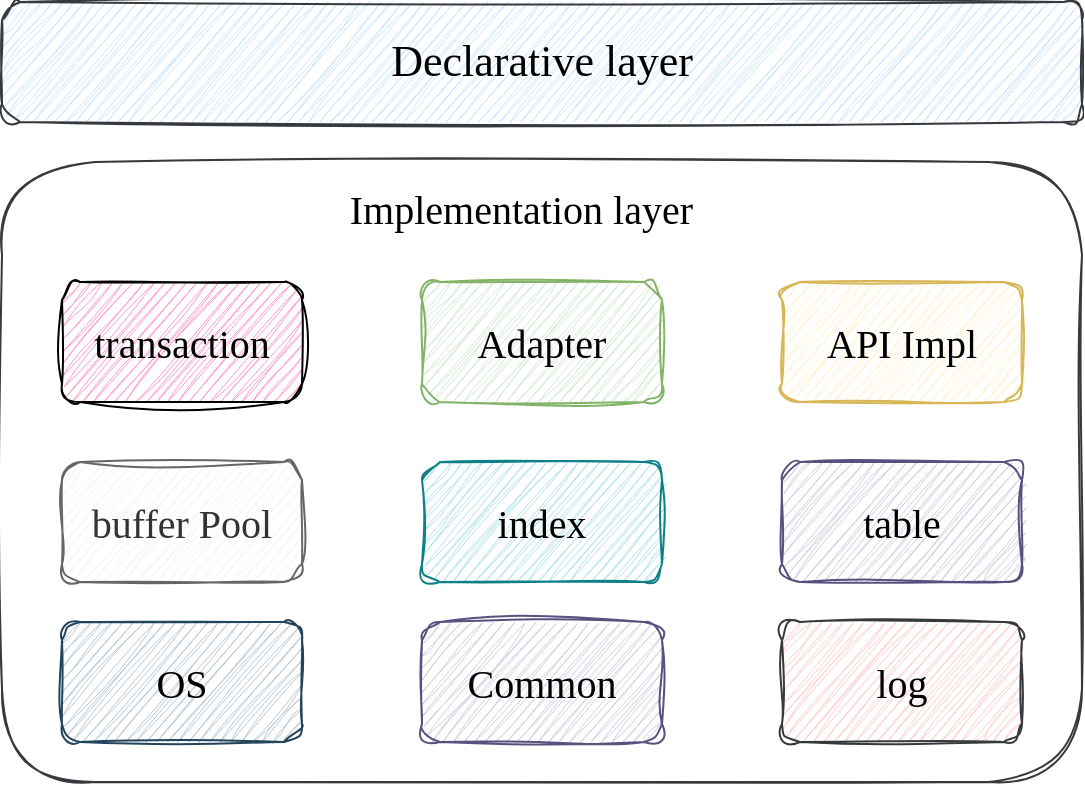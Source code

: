 <mxfile version="27.0.8" pages="2">
  <diagram name="第 1 页" id="_Jd9BShF9BBfb07B74uf">
    <mxGraphModel dx="1262" dy="680" grid="1" gridSize="10" guides="1" tooltips="1" connect="1" arrows="1" fold="1" page="1" pageScale="1" pageWidth="827" pageHeight="1169" math="0" shadow="0">
      <root>
        <mxCell id="0" />
        <mxCell id="1" parent="0" />
        <mxCell id="AqBexKZJz4OAB5bxrRr2-1" value="" style="rounded=1;whiteSpace=wrap;html=1;sketch=1;hachureGap=4;jiggle=2;curveFitting=1;fontFamily=Architects Daughter;fontSource=https%3A%2F%2Ffonts.googleapis.com%2Fcss%3Ffamily%3DArchitects%2BDaughter;fillColor=none;strokeColor=#36393d;" parent="1" vertex="1">
          <mxGeometry x="144" y="790" width="540" height="310" as="geometry" />
        </mxCell>
        <mxCell id="AqBexKZJz4OAB5bxrRr2-3" value="&lt;font face=&quot;Comic Sans MS&quot; style=&quot;font-size: 20px;&quot;&gt;OS&lt;/font&gt;" style="rounded=1;whiteSpace=wrap;html=1;sketch=1;hachureGap=4;jiggle=2;curveFitting=1;fontFamily=Architects Daughter;fontSource=https%3A%2F%2Ffonts.googleapis.com%2Fcss%3Ffamily%3DArchitects%2BDaughter;fillColor=#bac8d3;strokeColor=#23445d;" parent="1" vertex="1">
          <mxGeometry x="174" y="1020" width="120" height="60" as="geometry" />
        </mxCell>
        <mxCell id="AqBexKZJz4OAB5bxrRr2-4" value="&lt;font face=&quot;Comic Sans MS&quot; style=&quot;font-size: 20px;&quot;&gt;Common&lt;/font&gt;" style="rounded=1;whiteSpace=wrap;html=1;sketch=1;hachureGap=4;jiggle=2;curveFitting=1;fontFamily=Architects Daughter;fontSource=https%3A%2F%2Ffonts.googleapis.com%2Fcss%3Ffamily%3DArchitects%2BDaughter;fillColor=#d0cee2;strokeColor=#56517e;" parent="1" vertex="1">
          <mxGeometry x="354" y="1020" width="120" height="60" as="geometry" />
        </mxCell>
        <mxCell id="AqBexKZJz4OAB5bxrRr2-5" value="&lt;font face=&quot;Comic Sans MS&quot; style=&quot;font-size: 20px;&quot;&gt;buffer Pool&lt;/font&gt;" style="rounded=1;whiteSpace=wrap;html=1;sketch=1;hachureGap=4;jiggle=2;curveFitting=1;fontFamily=Architects Daughter;fontSource=https%3A%2F%2Ffonts.googleapis.com%2Fcss%3Ffamily%3DArchitects%2BDaughter;fillColor=#f5f5f5;fontColor=#333333;strokeColor=#666666;" parent="1" vertex="1">
          <mxGeometry x="174" y="940" width="120" height="60" as="geometry" />
        </mxCell>
        <mxCell id="AqBexKZJz4OAB5bxrRr2-6" value="&lt;font face=&quot;Comic Sans MS&quot; style=&quot;font-size: 20px;&quot;&gt;API Impl&lt;/font&gt;" style="rounded=1;whiteSpace=wrap;html=1;sketch=1;hachureGap=4;jiggle=2;curveFitting=1;fontFamily=Architects Daughter;fontSource=https%3A%2F%2Ffonts.googleapis.com%2Fcss%3Ffamily%3DArchitects%2BDaughter;fillColor=#fff2cc;strokeColor=#d6b656;" parent="1" vertex="1">
          <mxGeometry x="534" y="850" width="120" height="60" as="geometry" />
        </mxCell>
        <mxCell id="AqBexKZJz4OAB5bxrRr2-7" value="&lt;font face=&quot;Comic Sans MS&quot; style=&quot;font-size: 20px;&quot;&gt;index&lt;/font&gt;" style="rounded=1;whiteSpace=wrap;html=1;sketch=1;hachureGap=4;jiggle=2;curveFitting=1;fontFamily=Architects Daughter;fontSource=https%3A%2F%2Ffonts.googleapis.com%2Fcss%3Ffamily%3DArchitects%2BDaughter;fillColor=#b0e3e6;strokeColor=#0e8088;" parent="1" vertex="1">
          <mxGeometry x="354" y="940" width="120" height="60" as="geometry" />
        </mxCell>
        <mxCell id="AqBexKZJz4OAB5bxrRr2-8" value="&lt;font face=&quot;Comic Sans MS&quot; style=&quot;font-size: 20px;&quot;&gt;table&lt;/font&gt;" style="rounded=1;whiteSpace=wrap;html=1;sketch=1;hachureGap=4;jiggle=2;curveFitting=1;fontFamily=Architects Daughter;fontSource=https%3A%2F%2Ffonts.googleapis.com%2Fcss%3Ffamily%3DArchitects%2BDaughter;fillColor=#d0cee2;strokeColor=#56517e;" parent="1" vertex="1">
          <mxGeometry x="534" y="940" width="120" height="60" as="geometry" />
        </mxCell>
        <mxCell id="AqBexKZJz4OAB5bxrRr2-10" value="&lt;font face=&quot;Comic Sans MS&quot; style=&quot;font-size: 20px;&quot;&gt;transaction&lt;/font&gt;" style="rounded=1;whiteSpace=wrap;html=1;sketch=1;hachureGap=4;jiggle=2;curveFitting=1;fontFamily=Architects Daughter;fontSource=https%3A%2F%2Ffonts.googleapis.com%2Fcss%3Ffamily%3DArchitects%2BDaughter;fillColor=#FF99CC;" parent="1" vertex="1">
          <mxGeometry x="174" y="850" width="120" height="60" as="geometry" />
        </mxCell>
        <mxCell id="AqBexKZJz4OAB5bxrRr2-11" value="&lt;font face=&quot;Comic Sans MS&quot; style=&quot;font-size: 20px;&quot;&gt;Adapter&lt;/font&gt;" style="rounded=1;whiteSpace=wrap;html=1;sketch=1;hachureGap=4;jiggle=2;curveFitting=1;fontFamily=Architects Daughter;fontSource=https%3A%2F%2Ffonts.googleapis.com%2Fcss%3Ffamily%3DArchitects%2BDaughter;fillColor=#d5e8d4;strokeColor=#82b366;" parent="1" vertex="1">
          <mxGeometry x="354" y="850" width="120" height="60" as="geometry" />
        </mxCell>
        <mxCell id="AqBexKZJz4OAB5bxrRr2-13" value="&lt;span&gt;&lt;font face=&quot;Comic Sans MS&quot; style=&quot;color: rgb(0, 0, 0); font-size: 22px;&quot;&gt;&lt;span style=&quot;text-align: left; white-space-collapse: preserve;&quot;&gt;Declarative layer&lt;/span&gt;&lt;/font&gt;&lt;/span&gt;" style="rounded=1;whiteSpace=wrap;html=1;sketch=1;hachureGap=4;jiggle=2;curveFitting=1;fontFamily=Architects Daughter;fontSource=https%3A%2F%2Ffonts.googleapis.com%2Fcss%3Ffamily%3DArchitects%2BDaughter;fillColor=#cce5ff;strokeColor=#36393d;" parent="1" vertex="1">
          <mxGeometry x="144" y="710" width="540" height="60" as="geometry" />
        </mxCell>
        <mxCell id="AqBexKZJz4OAB5bxrRr2-15" value="&lt;font face=&quot;Comic Sans MS&quot; style=&quot;font-size: 20px;&quot;&gt;log&lt;/font&gt;" style="rounded=1;whiteSpace=wrap;html=1;sketch=1;hachureGap=4;jiggle=2;curveFitting=1;fontFamily=Architects Daughter;fontSource=https%3A%2F%2Ffonts.googleapis.com%2Fcss%3Ffamily%3DArchitects%2BDaughter;fillColor=#ffcccc;strokeColor=#36393d;" parent="1" vertex="1">
          <mxGeometry x="534" y="1020" width="120" height="60" as="geometry" />
        </mxCell>
        <mxCell id="AqBexKZJz4OAB5bxrRr2-17" value="&lt;div style=&quot;overflow: hidden; position: relative; outline: 0px;&quot; role=&quot;text&quot; tabindex=&quot;0&quot; id=&quot;tw-target-text-container&quot; class=&quot;tw-ta-container F0azHf tw-nfl&quot;&gt;&lt;pre style=&quot;line-height: 36px; background-color: transparent; border: none; padding: 2px 0.14em 2px 0px; position: relative; margin-top: -2px; margin-bottom: -2px; resize: none; overflow: hidden; text-align: left; width: 270px; text-wrap: wrap; overflow-wrap: break-word;&quot; aria-label=&quot;译文：Implementation layer&quot; dir=&quot;ltr&quot; data-ved=&quot;2ahUKEwiBxdPS1oiLAxUbI0QIHVDmNlwQ3ewLegQICxAU&quot; id=&quot;tw-target-text&quot; data-placeholder=&quot;翻译&quot; class=&quot;tw-data-text tw-text-large tw-ta&quot;&gt;&lt;span style=&quot;&quot; lang=&quot;en&quot; class=&quot;Y2IQFc&quot;&gt;&lt;font face=&quot;Comic Sans MS&quot; style=&quot;font-size: 20px;&quot;&gt;Implementation layer&lt;/font&gt;&lt;/span&gt;&lt;/pre&gt;&lt;/div&gt;&lt;div style=&quot;overflow: hidden; position: relative; outline: 0px;&quot; role=&quot;text&quot; tabindex=&quot;0&quot; id=&quot;tw-target-rmn-container&quot; class=&quot;tw-target-rmn tw-ta-container F0azHf tw-nfl&quot;&gt;&lt;pre style=&quot;background-color: transparent; border: none; padding: 0px 0.14em 0px 0px; position: relative; margin-top: 0px; margin-bottom: 0px; resize: none; font-family: inherit; overflow: hidden; text-align: left; width: 270px; text-wrap: wrap; overflow-wrap: break-word; font-size: 16px; line-height: 24px;&quot; dir=&quot;ltr&quot; id=&quot;tw-target-rmn&quot; data-placeholder=&quot;&quot; class=&quot;tw-data-placeholder tw-text-small tw-ta&quot;&gt;&lt;span class=&quot;Y2IQFc&quot;&gt;&lt;/span&gt;&lt;/pre&gt;&lt;/div&gt;&lt;div style=&quot;display: flex; justify-content: space-between; width: 302px; position: absolute; bottom: 0px; left: 0px; height: 48px;&quot; class=&quot;iYB33c&quot;&gt;&lt;div style=&quot;display: flex; margin: 10px 11px 0px auto; color: rgb(232, 232, 232); font-family: Arial, sans-serif; font-size: 0px; text-align: start; background-color: rgb(48, 49, 52);&quot; class=&quot;dlJLJe&quot;&gt;&lt;div style=&quot;visibility: hidden; position: relative;&quot; data-ved=&quot;2ahUKEwiBxdPS1oiLAxUbI0QIHVDmNlwQz_AEegQICxAV&quot; data-cviv=&quot;false&quot;&gt;&lt;span style=&quot;cursor: pointer; outline: 0px; display: inline-block;&quot; tabindex=&quot;0&quot; role=&quot;button&quot; data-width=&quot;0&quot; data-theme=&quot;0&quot; data-hover-open-delay=&quot;500&quot; data-hover-hide-delay=&quot;1000&quot; data-extra-container-classes=&quot;tw-verified-tooltip&quot; class=&quot;c5aZPb&quot;&gt;&lt;div style=&quot;opacity: 0.74; color: var(--COEmY); font-size: 12px; font-style: italic; min-width: 26px; margin: -11px; padding: 11px;&quot; class=&quot;U9URNb&quot;&gt;&lt;img style=&quot;display: block; border: 0px; position: relative; padding-top: 3px;&quot; data-atf=&quot;0&quot; data-csiid=&quot;7IyQZ4GfI5vGkPIP0Mzb4QU_5&quot; alt=&quot;“已经过社区验证”图标&quot; width=&quot;16&quot; height=&quot;16&quot; class=&quot;YQ4gaf zr758c wA1Bge&quot; src=&quot;data:image/png;base64,iVBORw0KGgoAAAANSUhEUgAAABQAAAAUCAQAAAAngNWGAAABDUlEQVR4AYXRgUZDYRjH4TegFTKgpEqiFJgoWAoMEQGBgBboChaaAKxLKAhAhQqAdAmpBIQolkCFqp2nITvNKXuA7+/Hhzey5OWjE4Nq3rzY1f9/NGHPB549492+8Ww060iCS2XdctZdI3GsECmb+HJoIX6x6EgDm+lURTH+YB7V9nAqE5WNme4YKuOiY6iMe6PaQxUUIuTbswgFVNJwA8sO3Bn6yR6bWZMSNtJwDtuWfHpQxaPx9C9zadil7jrCigbq6UXceNIVKTWUIqypm2ytJdTiNyNeXclF6GttOVfeDEc7qzjR23r3OMFqZKng1kw0mXGLrfibHTScOZWgGv9TdC6ROFeMTgwYiIxvJzMRWQbeGZUAAAAASUVORK5CYII=&quot; id=&quot;dimg_7IyQZ4GfI5vGkPIP0Mzb4QU_3&quot;&gt;&lt;span style=&quot;display: inline-block; height: 26px; line-height: 26px; word-break: break-all;&quot; class=&quot;nlMhfd&quot;&gt;&lt;/span&gt;&lt;/div&gt;&lt;/span&gt;&lt;/div&gt;&lt;/div&gt;&lt;/div&gt;" style="text;html=1;align=center;verticalAlign=middle;whiteSpace=wrap;rounded=0;fontFamily=Architects Daughter;fontSource=https%3A%2F%2Ffonts.googleapis.com%2Fcss%3Ffamily%3DArchitects%2BDaughter;" parent="1" vertex="1">
          <mxGeometry x="384" y="800" width="140" height="30" as="geometry" />
        </mxCell>
      </root>
    </mxGraphModel>
  </diagram>
  <diagram id="WW6Nb2nPPJlGDZLNhdGz" name="第 2 页">
    <mxGraphModel dx="1262" dy="680" grid="1" gridSize="10" guides="1" tooltips="1" connect="1" arrows="1" fold="1" page="1" pageScale="1" pageWidth="827" pageHeight="1169" math="0" shadow="0">
      <root>
        <mxCell id="0" />
        <mxCell id="1" parent="0" />
        <mxCell id="BvBUVjAcFYXAKA0jMEyu-1" value="" style="rounded=1;whiteSpace=wrap;html=1;hachureGap=4;fontFamily=Architects Daughter;fontSource=https%3A%2F%2Ffonts.googleapis.com%2Fcss%3Ffamily%3DArchitects%2BDaughter;fillColor=none;strokeColor=#36393d;" vertex="1" parent="1">
          <mxGeometry x="130" y="550" width="540" height="310" as="geometry" />
        </mxCell>
        <mxCell id="BvBUVjAcFYXAKA0jMEyu-2" value="&lt;font face=&quot;Comic Sans MS&quot; style=&quot;font-size: 20px;&quot;&gt;OS&lt;/font&gt;" style="rounded=1;whiteSpace=wrap;html=1;hachureGap=4;fontFamily=Architects Daughter;fontSource=https%3A%2F%2Ffonts.googleapis.com%2Fcss%3Ffamily%3DArchitects%2BDaughter;fillColor=#bac8d3;strokeColor=#23445d;" vertex="1" parent="1">
          <mxGeometry x="160" y="780" width="120" height="60" as="geometry" />
        </mxCell>
        <mxCell id="BvBUVjAcFYXAKA0jMEyu-3" value="&lt;font face=&quot;Comic Sans MS&quot; style=&quot;font-size: 20px;&quot;&gt;Common&lt;/font&gt;" style="rounded=1;whiteSpace=wrap;html=1;hachureGap=4;fontFamily=Architects Daughter;fontSource=https%3A%2F%2Ffonts.googleapis.com%2Fcss%3Ffamily%3DArchitects%2BDaughter;fillColor=#d0cee2;strokeColor=#56517e;" vertex="1" parent="1">
          <mxGeometry x="340" y="780" width="120" height="60" as="geometry" />
        </mxCell>
        <mxCell id="BvBUVjAcFYXAKA0jMEyu-4" value="&lt;font face=&quot;Comic Sans MS&quot; style=&quot;font-size: 20px;&quot;&gt;buffer Pool&lt;/font&gt;" style="rounded=1;whiteSpace=wrap;html=1;hachureGap=4;fontFamily=Architects Daughter;fontSource=https%3A%2F%2Ffonts.googleapis.com%2Fcss%3Ffamily%3DArchitects%2BDaughter;fillColor=#f5f5f5;fontColor=#333333;strokeColor=#666666;" vertex="1" parent="1">
          <mxGeometry x="160" y="700" width="120" height="60" as="geometry" />
        </mxCell>
        <mxCell id="BvBUVjAcFYXAKA0jMEyu-5" value="&lt;font face=&quot;Comic Sans MS&quot; style=&quot;font-size: 20px;&quot;&gt;API Impl&lt;/font&gt;" style="rounded=1;whiteSpace=wrap;html=1;hachureGap=4;fontFamily=Architects Daughter;fontSource=https%3A%2F%2Ffonts.googleapis.com%2Fcss%3Ffamily%3DArchitects%2BDaughter;fillColor=#fff2cc;strokeColor=#d6b656;" vertex="1" parent="1">
          <mxGeometry x="520" y="610" width="120" height="60" as="geometry" />
        </mxCell>
        <mxCell id="BvBUVjAcFYXAKA0jMEyu-6" value="&lt;font face=&quot;Comic Sans MS&quot; style=&quot;font-size: 20px;&quot;&gt;index&lt;/font&gt;" style="rounded=1;whiteSpace=wrap;html=1;hachureGap=4;fontFamily=Architects Daughter;fontSource=https%3A%2F%2Ffonts.googleapis.com%2Fcss%3Ffamily%3DArchitects%2BDaughter;fillColor=#b0e3e6;strokeColor=#0e8088;" vertex="1" parent="1">
          <mxGeometry x="340" y="700" width="120" height="60" as="geometry" />
        </mxCell>
        <mxCell id="BvBUVjAcFYXAKA0jMEyu-7" value="&lt;font face=&quot;Comic Sans MS&quot; style=&quot;font-size: 20px;&quot;&gt;table&lt;/font&gt;" style="rounded=1;whiteSpace=wrap;html=1;hachureGap=4;fontFamily=Architects Daughter;fontSource=https%3A%2F%2Ffonts.googleapis.com%2Fcss%3Ffamily%3DArchitects%2BDaughter;fillColor=#d0cee2;strokeColor=#56517e;" vertex="1" parent="1">
          <mxGeometry x="520" y="700" width="120" height="60" as="geometry" />
        </mxCell>
        <mxCell id="BvBUVjAcFYXAKA0jMEyu-8" value="&lt;font face=&quot;Comic Sans MS&quot; style=&quot;font-size: 20px;&quot;&gt;transaction&lt;/font&gt;" style="rounded=1;whiteSpace=wrap;html=1;hachureGap=4;fontFamily=Architects Daughter;fontSource=https%3A%2F%2Ffonts.googleapis.com%2Fcss%3Ffamily%3DArchitects%2BDaughter;fillColor=#FF99CC;" vertex="1" parent="1">
          <mxGeometry x="160" y="610" width="120" height="60" as="geometry" />
        </mxCell>
        <mxCell id="BvBUVjAcFYXAKA0jMEyu-9" value="&lt;font face=&quot;Comic Sans MS&quot; style=&quot;font-size: 20px;&quot;&gt;Adapter&lt;/font&gt;" style="rounded=1;whiteSpace=wrap;html=1;hachureGap=4;fontFamily=Architects Daughter;fontSource=https%3A%2F%2Ffonts.googleapis.com%2Fcss%3Ffamily%3DArchitects%2BDaughter;fillColor=#d5e8d4;strokeColor=#82b366;" vertex="1" parent="1">
          <mxGeometry x="340" y="610" width="120" height="60" as="geometry" />
        </mxCell>
        <mxCell id="BvBUVjAcFYXAKA0jMEyu-10" value="&lt;span&gt;&lt;font face=&quot;Comic Sans MS&quot; style=&quot;color: rgb(0, 0, 0); font-size: 22px;&quot;&gt;&lt;span style=&quot;text-align: left; white-space-collapse: preserve;&quot;&gt;Declarative layer&lt;/span&gt;&lt;/font&gt;&lt;/span&gt;" style="rounded=1;whiteSpace=wrap;html=1;hachureGap=4;fontFamily=Architects Daughter;fontSource=https%3A%2F%2Ffonts.googleapis.com%2Fcss%3Ffamily%3DArchitects%2BDaughter;fillColor=#cce5ff;strokeColor=#36393d;" vertex="1" parent="1">
          <mxGeometry x="130" y="470" width="540" height="60" as="geometry" />
        </mxCell>
        <mxCell id="BvBUVjAcFYXAKA0jMEyu-11" value="&lt;font face=&quot;Comic Sans MS&quot; style=&quot;font-size: 20px;&quot;&gt;log&lt;/font&gt;" style="rounded=1;whiteSpace=wrap;html=1;hachureGap=4;fontFamily=Architects Daughter;fontSource=https%3A%2F%2Ffonts.googleapis.com%2Fcss%3Ffamily%3DArchitects%2BDaughter;fillColor=#ffcccc;strokeColor=#36393d;" vertex="1" parent="1">
          <mxGeometry x="520" y="780" width="120" height="60" as="geometry" />
        </mxCell>
        <mxCell id="BvBUVjAcFYXAKA0jMEyu-12" value="&lt;div style=&quot;overflow: hidden; position: relative; outline: 0px;&quot; role=&quot;text&quot; tabindex=&quot;0&quot; id=&quot;tw-target-text-container&quot; class=&quot;tw-ta-container F0azHf tw-nfl&quot;&gt;&lt;pre style=&quot;line-height: 36px; background-color: transparent; border: none; padding: 2px 0.14em 2px 0px; position: relative; margin-top: -2px; margin-bottom: -2px; resize: none; overflow: hidden; text-align: left; width: 270px; text-wrap: wrap; overflow-wrap: break-word;&quot; aria-label=&quot;译文：Implementation layer&quot; dir=&quot;ltr&quot; data-ved=&quot;2ahUKEwiBxdPS1oiLAxUbI0QIHVDmNlwQ3ewLegQICxAU&quot; id=&quot;tw-target-text&quot; data-placeholder=&quot;翻译&quot; class=&quot;tw-data-text tw-text-large tw-ta&quot;&gt;&lt;span style=&quot;&quot; lang=&quot;en&quot; class=&quot;Y2IQFc&quot;&gt;&lt;font face=&quot;Comic Sans MS&quot; style=&quot;font-size: 20px;&quot;&gt;Implementation layer&lt;/font&gt;&lt;/span&gt;&lt;/pre&gt;&lt;/div&gt;&lt;div style=&quot;overflow: hidden; position: relative; outline: 0px;&quot; role=&quot;text&quot; tabindex=&quot;0&quot; id=&quot;tw-target-rmn-container&quot; class=&quot;tw-target-rmn tw-ta-container F0azHf tw-nfl&quot;&gt;&lt;pre style=&quot;background-color: transparent; border: none; padding: 0px 0.14em 0px 0px; position: relative; margin-top: 0px; margin-bottom: 0px; resize: none; font-family: inherit; overflow: hidden; text-align: left; width: 270px; text-wrap: wrap; overflow-wrap: break-word; font-size: 16px; line-height: 24px;&quot; dir=&quot;ltr&quot; id=&quot;tw-target-rmn&quot; data-placeholder=&quot;&quot; class=&quot;tw-data-placeholder tw-text-small tw-ta&quot;&gt;&lt;span class=&quot;Y2IQFc&quot;&gt;&lt;/span&gt;&lt;/pre&gt;&lt;/div&gt;&lt;div style=&quot;display: flex; justify-content: space-between; width: 302px; position: absolute; bottom: 0px; left: 0px; height: 48px;&quot; class=&quot;iYB33c&quot;&gt;&lt;div style=&quot;display: flex; margin: 10px 11px 0px auto; color: rgb(232, 232, 232); font-family: Arial, sans-serif; font-size: 0px; text-align: start; background-color: rgb(48, 49, 52);&quot; class=&quot;dlJLJe&quot;&gt;&lt;div style=&quot;visibility: hidden; position: relative;&quot; data-ved=&quot;2ahUKEwiBxdPS1oiLAxUbI0QIHVDmNlwQz_AEegQICxAV&quot; data-cviv=&quot;false&quot;&gt;&lt;span style=&quot;cursor: pointer; outline: 0px; display: inline-block;&quot; tabindex=&quot;0&quot; role=&quot;button&quot; data-width=&quot;0&quot; data-theme=&quot;0&quot; data-hover-open-delay=&quot;500&quot; data-hover-hide-delay=&quot;1000&quot; data-extra-container-classes=&quot;tw-verified-tooltip&quot; class=&quot;c5aZPb&quot;&gt;&lt;div style=&quot;opacity: 0.74; color: var(--COEmY); font-size: 12px; font-style: italic; min-width: 26px; margin: -11px; padding: 11px;&quot; class=&quot;U9URNb&quot;&gt;&lt;img style=&quot;display: block; border: 0px; position: relative; padding-top: 3px;&quot; data-atf=&quot;0&quot; data-csiid=&quot;7IyQZ4GfI5vGkPIP0Mzb4QU_5&quot; alt=&quot;“已经过社区验证”图标&quot; width=&quot;16&quot; height=&quot;16&quot; class=&quot;YQ4gaf zr758c wA1Bge&quot; src=&quot;data:image/png;base64,iVBORw0KGgoAAAANSUhEUgAAABQAAAAUCAQAAAAngNWGAAABDUlEQVR4AYXRgUZDYRjH4TegFTKgpEqiFJgoWAoMEQGBgBboChaaAKxLKAhAhQqAdAmpBIQolkCFqp2nITvNKXuA7+/Hhzey5OWjE4Nq3rzY1f9/NGHPB549492+8Ww060iCS2XdctZdI3GsECmb+HJoIX6x6EgDm+lURTH+YB7V9nAqE5WNme4YKuOiY6iMe6PaQxUUIuTbswgFVNJwA8sO3Bn6yR6bWZMSNtJwDtuWfHpQxaPx9C9zadil7jrCigbq6UXceNIVKTWUIqypm2ytJdTiNyNeXclF6GttOVfeDEc7qzjR23r3OMFqZKng1kw0mXGLrfibHTScOZWgGv9TdC6ROFeMTgwYiIxvJzMRWQbeGZUAAAAASUVORK5CYII=&quot; id=&quot;dimg_7IyQZ4GfI5vGkPIP0Mzb4QU_3&quot;&gt;&lt;span style=&quot;display: inline-block; height: 26px; line-height: 26px; word-break: break-all;&quot; class=&quot;nlMhfd&quot;&gt;&lt;/span&gt;&lt;/div&gt;&lt;/span&gt;&lt;/div&gt;&lt;/div&gt;&lt;/div&gt;" style="text;html=1;align=center;verticalAlign=middle;whiteSpace=wrap;rounded=0;fontFamily=Architects Daughter;fontSource=https%3A%2F%2Ffonts.googleapis.com%2Fcss%3Ffamily%3DArchitects%2BDaughter;" vertex="1" parent="1">
          <mxGeometry x="370" y="560" width="140" height="30" as="geometry" />
        </mxCell>
      </root>
    </mxGraphModel>
  </diagram>
</mxfile>
